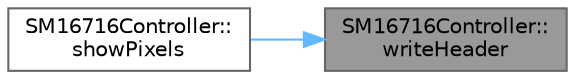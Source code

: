 digraph "SM16716Controller::writeHeader"
{
 // LATEX_PDF_SIZE
  bgcolor="transparent";
  edge [fontname=Helvetica,fontsize=10,labelfontname=Helvetica,labelfontsize=10];
  node [fontname=Helvetica,fontsize=10,shape=box,height=0.2,width=0.4];
  rankdir="RL";
  Node1 [id="Node000001",label="SM16716Controller::\lwriteHeader",height=0.2,width=0.4,color="gray40", fillcolor="grey60", style="filled", fontcolor="black",tooltip=" "];
  Node1 -> Node2 [id="edge1_Node000001_Node000002",dir="back",color="steelblue1",style="solid",tooltip=" "];
  Node2 [id="Node000002",label="SM16716Controller::\lshowPixels",height=0.2,width=0.4,color="grey40", fillcolor="white", style="filled",URL="$df/d0d/group___clocked_chipsets.html#a2b68d483e7422d26d31586ca7791d7af",tooltip="Send the LED data to the strip."];
}
